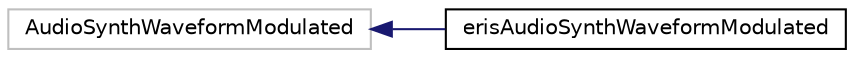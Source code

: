 digraph "Graphical Class Hierarchy"
{
 // LATEX_PDF_SIZE
  edge [fontname="Helvetica",fontsize="10",labelfontname="Helvetica",labelfontsize="10"];
  node [fontname="Helvetica",fontsize="10",shape=record];
  rankdir="LR";
  Node167 [label="AudioSynthWaveformModulated",height=0.2,width=0.4,color="grey75", fillcolor="white", style="filled",tooltip=" "];
  Node167 -> Node0 [dir="back",color="midnightblue",fontsize="10",style="solid",fontname="Helvetica"];
  Node0 [label="erisAudioSynthWaveformModulated",height=0.2,width=0.4,color="black", fillcolor="white", style="filled",URL="$classeris_audio_synth_waveform_modulated.html",tooltip=" "];
}
